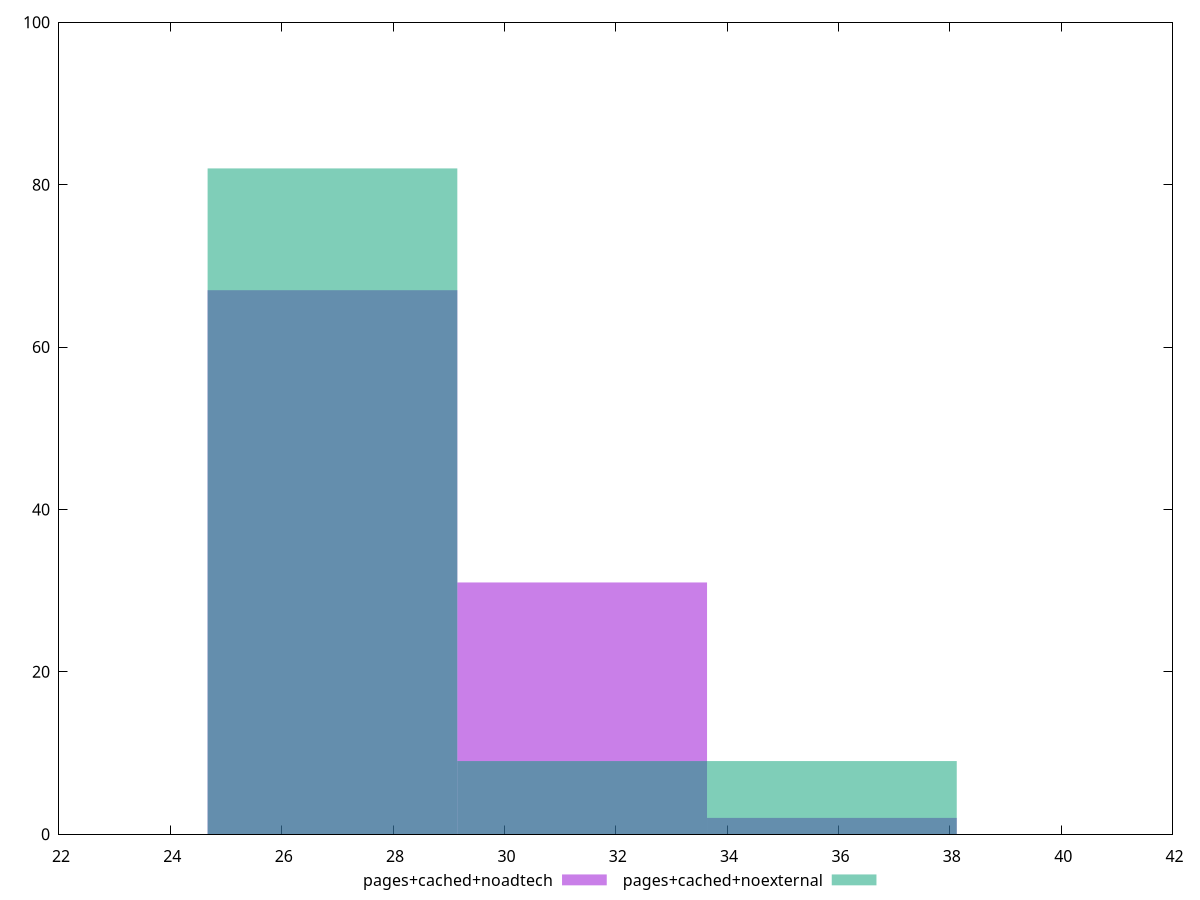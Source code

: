 reset
set terminal svg size 640, 500 enhanced background rgb 'white'
set output "reprap/max-potential-fid/comparison/histogram/4_vs_5.svg"

$pagesCachedNoadtech <<EOF
26.91176785594177 67
31.39706249859873 31
35.88235714125569 2
EOF

$pagesCachedNoexternal <<EOF
31.39706249859873 9
26.91176785594177 82
35.88235714125569 9
EOF

set key outside below
set boxwidth 4.485294642656961
set yrange [0:100]
set style fill transparent solid 0.5 noborder

plot \
  $pagesCachedNoadtech title "pages+cached+noadtech" with boxes, \
  $pagesCachedNoexternal title "pages+cached+noexternal" with boxes, \


reset